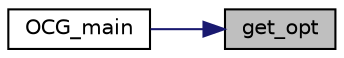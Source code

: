 digraph "get_opt"
{
 // LATEX_PDF_SIZE
  edge [fontname="Helvetica",fontsize="10",labelfontname="Helvetica",labelfontsize="10"];
  node [fontname="Helvetica",fontsize="10",shape=record];
  rankdir="RL";
  Node1 [label="get_opt",height=0.2,width=0.4,color="black", fillcolor="grey75", style="filled", fontcolor="black",tooltip=" "];
  Node1 -> Node2 [dir="back",color="midnightblue",fontsize="10",style="solid",fontname="Helvetica"];
  Node2 [label="OCG_main",height=0.2,width=0.4,color="black", fillcolor="white", style="filled",URL="$group____log__gen.html#ga98f9687427dcae820275ca7b00718343",tooltip=" "];
}
